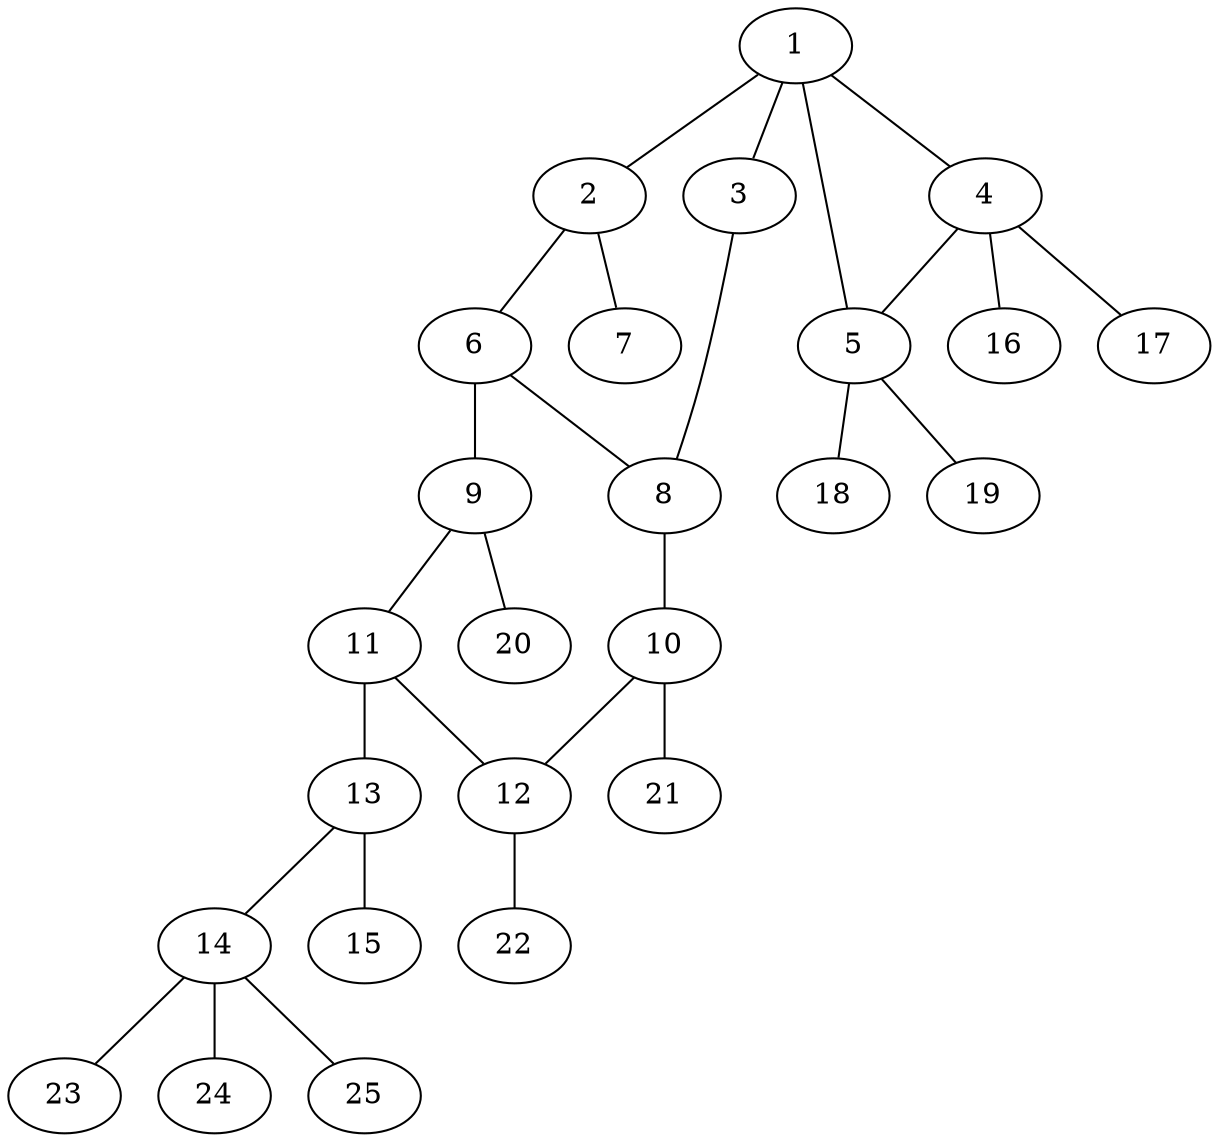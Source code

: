 graph molecule_1031 {
	1	 [chem=C];
	2	 [chem=C];
	1 -- 2	 [valence=1];
	3	 [chem=O];
	1 -- 3	 [valence=1];
	4	 [chem=C];
	1 -- 4	 [valence=1];
	5	 [chem=C];
	1 -- 5	 [valence=1];
	6	 [chem=C];
	2 -- 6	 [valence=1];
	7	 [chem=O];
	2 -- 7	 [valence=2];
	8	 [chem=C];
	3 -- 8	 [valence=1];
	4 -- 5	 [valence=1];
	16	 [chem=H];
	4 -- 16	 [valence=1];
	17	 [chem=H];
	4 -- 17	 [valence=1];
	18	 [chem=H];
	5 -- 18	 [valence=1];
	19	 [chem=H];
	5 -- 19	 [valence=1];
	6 -- 8	 [valence=2];
	9	 [chem=C];
	6 -- 9	 [valence=1];
	10	 [chem=C];
	8 -- 10	 [valence=1];
	11	 [chem=C];
	9 -- 11	 [valence=2];
	20	 [chem=H];
	9 -- 20	 [valence=1];
	12	 [chem=C];
	10 -- 12	 [valence=2];
	21	 [chem=H];
	10 -- 21	 [valence=1];
	11 -- 12	 [valence=1];
	13	 [chem=C];
	11 -- 13	 [valence=1];
	22	 [chem=H];
	12 -- 22	 [valence=1];
	14	 [chem=C];
	13 -- 14	 [valence=1];
	15	 [chem=O];
	13 -- 15	 [valence=2];
	23	 [chem=H];
	14 -- 23	 [valence=1];
	24	 [chem=H];
	14 -- 24	 [valence=1];
	25	 [chem=H];
	14 -- 25	 [valence=1];
}
